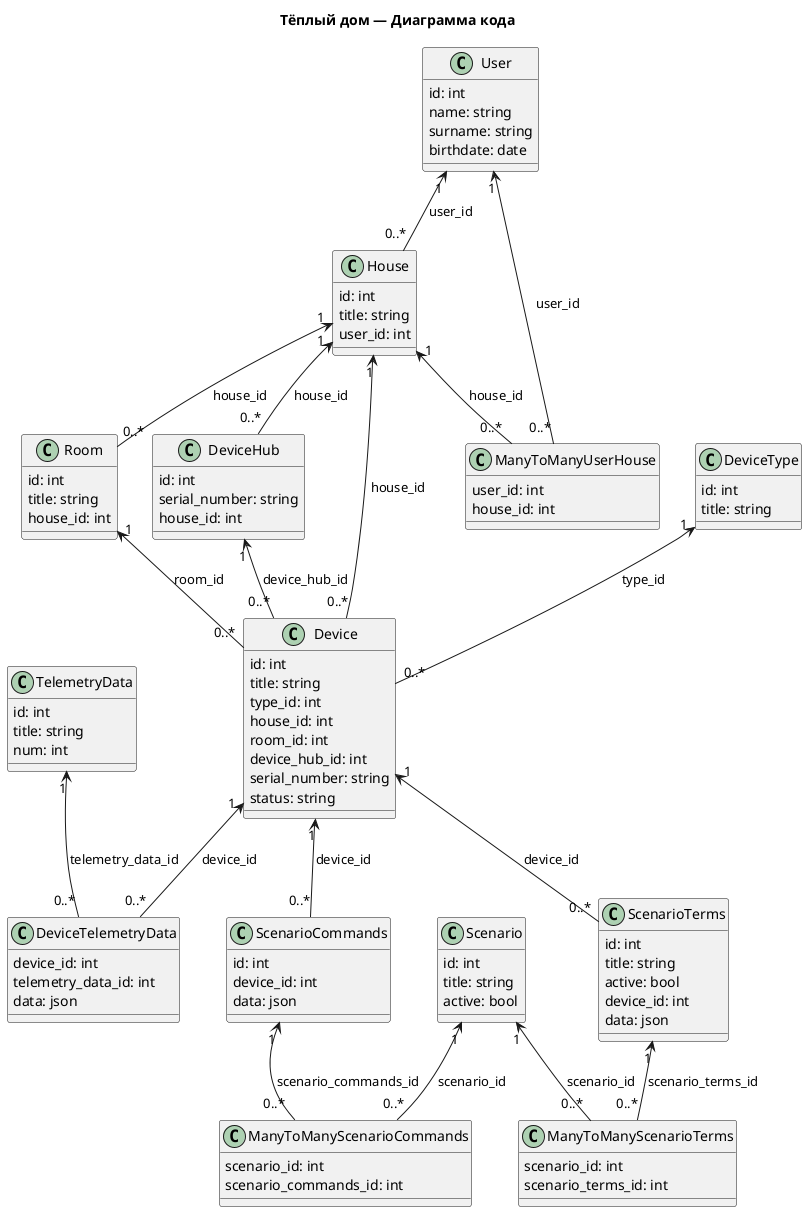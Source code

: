 @startuml
title Тёплый дом — Диаграмма кода

class User {
  id: int
  name: string
  surname: string
  birthdate: date
}

class ManyToManyUserHouse {
  user_id: int
  house_id: int
}

class House {
  id: int
  title: string
  user_id: int
}

class Room {
  id: int
  title: string
  house_id: int
}

class DeviceHub {
  id: int
  serial_number: string
  house_id: int
}

class DeviceType {
  id: int
  title: string
}

class Device {
  id: int
  title: string
  type_id: int
  house_id: int
  room_id: int
  device_hub_id: int
  serial_number: string
  status: string
}

class TelemetryData {
  id: int
  title: string
  num: int
}

class DeviceTelemetryData {
  device_id: int
  telemetry_data_id: int
  data: json
}

class Scenario {
  id: int
  title: string
  active: bool
}

class ScenarioTerms {
  id: int
  title: string
  active: bool
  device_id: int
  data: json
}

class ScenarioCommands {
  id: int
  device_id: int
  data: json
}

class ManyToManyScenarioCommands {
  scenario_id: int
  scenario_commands_id: int
}

class ManyToManyScenarioTerms {
  scenario_id: int
  scenario_terms_id: int
}

User "1" <-- "0..*" House : user_id
House "1" <-- "0..*" Room : house_id
House "1" <-- "0..*" DeviceHub : house_id
House "1" <-- "0..*" Device : house_id
User "1" <-- "0..*" ManyToManyUserHouse : user_id
House "1" <-- "0..*" ManyToManyUserHouse : house_id
Room "1" <-- "0..*" Device : room_id
DeviceHub "1" <-- "0..*" Device : device_hub_id
DeviceType "1" <-- "0..*" Device : type_id
Device "1" <-- "0..*" DeviceTelemetryData : device_id
TelemetryData "1" <-- "0..*" DeviceTelemetryData : telemetry_data_id
Device "1" <-- "0..*" ScenarioTerms : device_id
Device "1" <-- "0..*" ScenarioCommands : device_id
Scenario "1" <-- "0..*" ManyToManyScenarioCommands : scenario_id
ScenarioCommands "1" <-- "0..*" ManyToManyScenarioCommands : scenario_commands_id
Scenario "1" <-- "0..*" ManyToManyScenarioTerms : scenario_id
ScenarioTerms "1" <-- "0..*" ManyToManyScenarioTerms : scenario_terms_id

@enduml